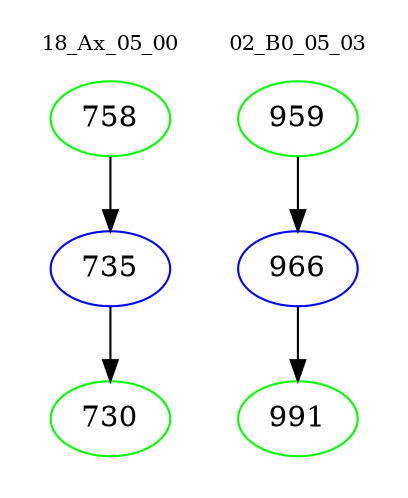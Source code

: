 digraph{
subgraph cluster_0 {
color = white
label = "18_Ax_05_00";
fontsize=10;
T0_758 [label="758", color="green"]
T0_758 -> T0_735 [color="black"]
T0_735 [label="735", color="blue"]
T0_735 -> T0_730 [color="black"]
T0_730 [label="730", color="green"]
}
subgraph cluster_1 {
color = white
label = "02_B0_05_03";
fontsize=10;
T1_959 [label="959", color="green"]
T1_959 -> T1_966 [color="black"]
T1_966 [label="966", color="blue"]
T1_966 -> T1_991 [color="black"]
T1_991 [label="991", color="green"]
}
}
